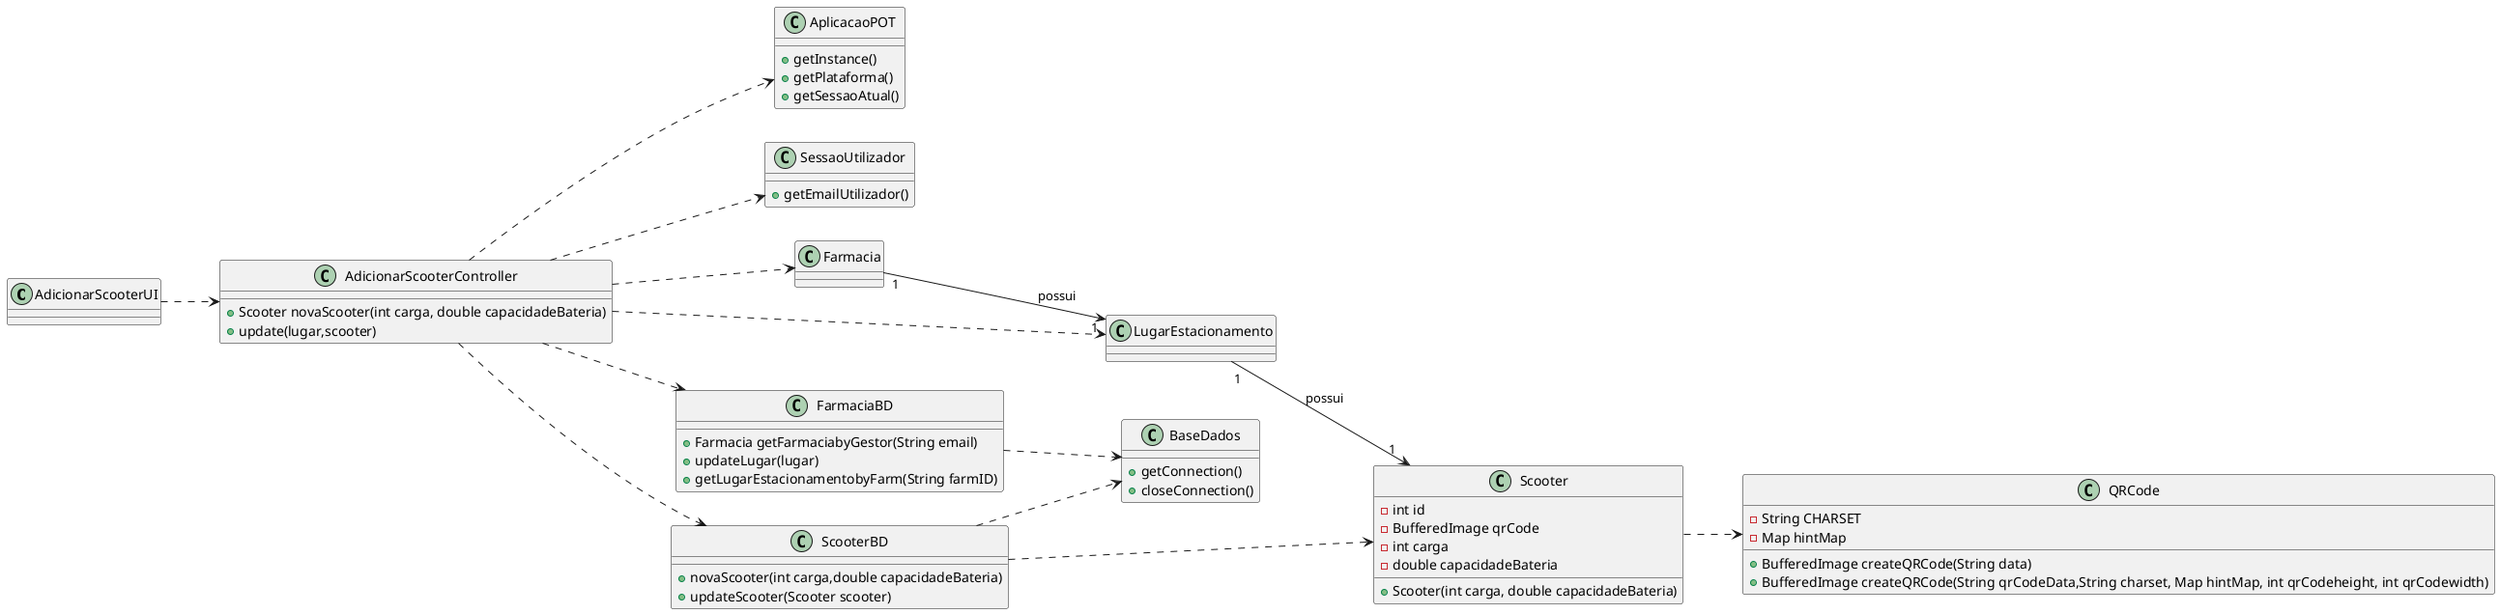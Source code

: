 @startuml
left to right direction

class AdicionarScooterUI{
}

class AdicionarScooterController{
+Scooter novaScooter(int carga, double capacidadeBateria)
+update(lugar,scooter)
}

class AplicacaoPOT{
+getInstance()
+getPlataforma()
+getSessaoAtual()
}

class SessaoUtilizador{
+getEmailUtilizador()
}


class Farmacia{

}

class LugarEstacionamento{
}

class Scooter{
-int id
-BufferedImage qrCode
-int carga
-double capacidadeBateria
+Scooter(int carga, double capacidadeBateria)
}
class QRCode{
-String CHARSET
-Map hintMap
+BufferedImage createQRCode(String data)
+BufferedImage createQRCode(String qrCodeData,String charset, Map hintMap, int qrCodeheight, int qrCodewidth)

}


class FarmaciaBD{
+Farmacia getFarmaciabyGestor(String email)
+updateLugar(lugar)
+getLugarEstacionamentobyFarm(String farmID)
}

class BaseDados{
+getConnection()
+closeConnection()
}



class ScooterBD{
+novaScooter(int carga,double capacidadeBateria)
+updateScooter(Scooter scooter)

}

AdicionarScooterUI..> AdicionarScooterController

Farmacia "1" --> "1" LugarEstacionamento: possui
LugarEstacionamento "1" --> "1" Scooter : possui
Scooter  ..>  QRCode





AdicionarScooterController ..> AplicacaoPOT

AdicionarScooterController ..> FarmaciaBD
AdicionarScooterController ..> ScooterBD

AdicionarScooterController ..> SessaoUtilizador
AdicionarScooterController ..> Farmacia

AdicionarScooterController ..> LugarEstacionamento

FarmaciaBD ..> BaseDados
ScooterBD ..> BaseDados
ScooterBD ..> Scooter
@enduml